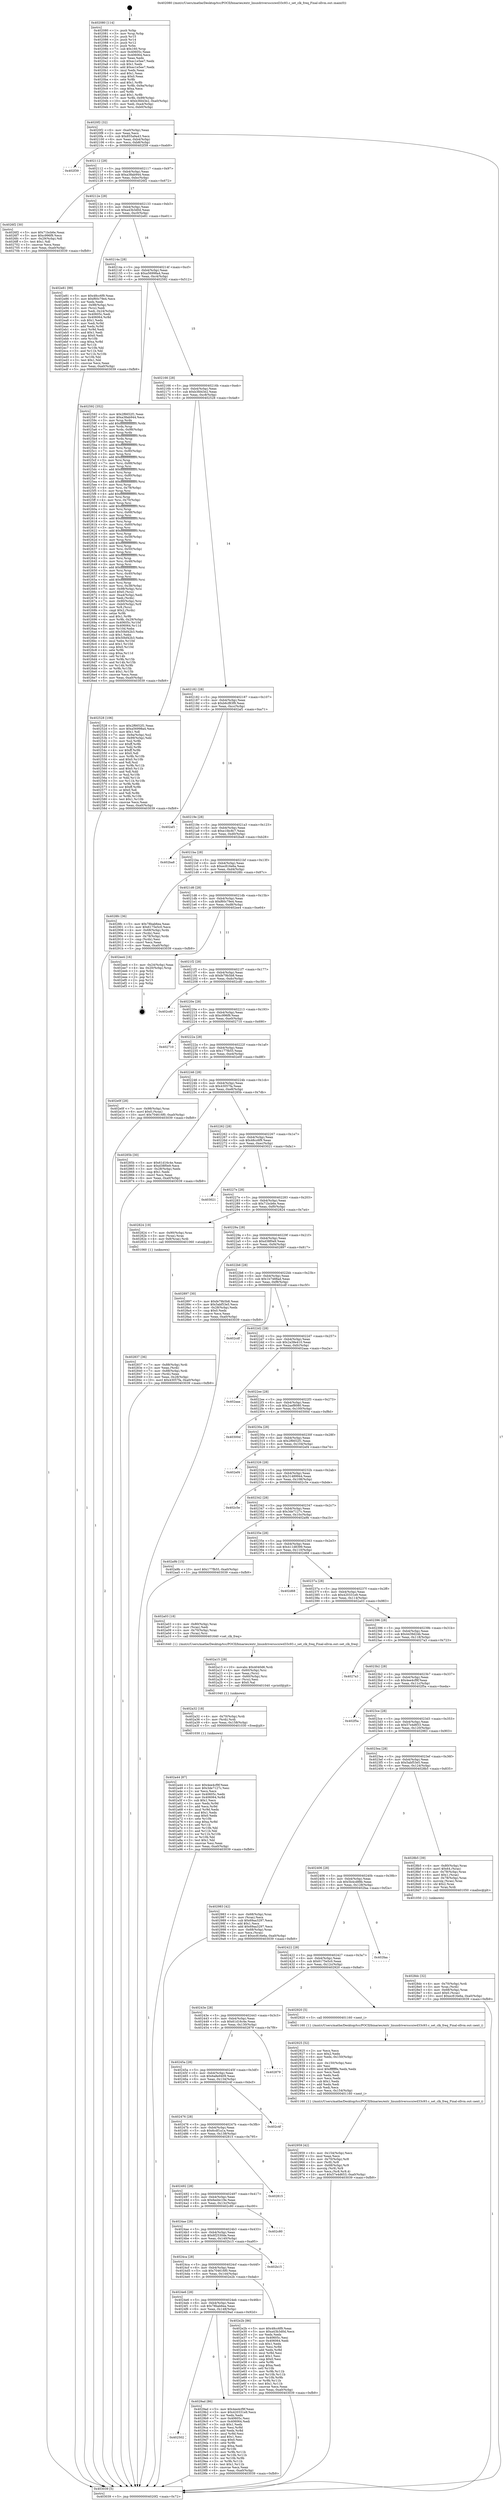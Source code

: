digraph "0x402080" {
  label = "0x402080 (/mnt/c/Users/mathe/Desktop/tcc/POCII/binaries/extr_linuxdriversscsiwd33c93.c_set_clk_freq_Final-ollvm.out::main(0))"
  labelloc = "t"
  node[shape=record]

  Entry [label="",width=0.3,height=0.3,shape=circle,fillcolor=black,style=filled]
  "0x4020f2" [label="{
     0x4020f2 [32]\l
     | [instrs]\l
     &nbsp;&nbsp;0x4020f2 \<+6\>: mov -0xa0(%rbp),%eax\l
     &nbsp;&nbsp;0x4020f8 \<+2\>: mov %eax,%ecx\l
     &nbsp;&nbsp;0x4020fa \<+6\>: sub $0x855a9a43,%ecx\l
     &nbsp;&nbsp;0x402100 \<+6\>: mov %eax,-0xb4(%rbp)\l
     &nbsp;&nbsp;0x402106 \<+6\>: mov %ecx,-0xb8(%rbp)\l
     &nbsp;&nbsp;0x40210c \<+6\>: je 0000000000402f39 \<main+0xeb9\>\l
  }"]
  "0x402f39" [label="{
     0x402f39\l
  }", style=dashed]
  "0x402112" [label="{
     0x402112 [28]\l
     | [instrs]\l
     &nbsp;&nbsp;0x402112 \<+5\>: jmp 0000000000402117 \<main+0x97\>\l
     &nbsp;&nbsp;0x402117 \<+6\>: mov -0xb4(%rbp),%eax\l
     &nbsp;&nbsp;0x40211d \<+5\>: sub $0xa38ab944,%eax\l
     &nbsp;&nbsp;0x402122 \<+6\>: mov %eax,-0xbc(%rbp)\l
     &nbsp;&nbsp;0x402128 \<+6\>: je 00000000004026f2 \<main+0x672\>\l
  }"]
  Exit [label="",width=0.3,height=0.3,shape=circle,fillcolor=black,style=filled,peripheries=2]
  "0x4026f2" [label="{
     0x4026f2 [30]\l
     | [instrs]\l
     &nbsp;&nbsp;0x4026f2 \<+5\>: mov $0x71bcb6e,%eax\l
     &nbsp;&nbsp;0x4026f7 \<+5\>: mov $0xc996f9,%ecx\l
     &nbsp;&nbsp;0x4026fc \<+3\>: mov -0x29(%rbp),%dl\l
     &nbsp;&nbsp;0x4026ff \<+3\>: test $0x1,%dl\l
     &nbsp;&nbsp;0x402702 \<+3\>: cmovne %ecx,%eax\l
     &nbsp;&nbsp;0x402705 \<+6\>: mov %eax,-0xa0(%rbp)\l
     &nbsp;&nbsp;0x40270b \<+5\>: jmp 0000000000403039 \<main+0xfb9\>\l
  }"]
  "0x40212e" [label="{
     0x40212e [28]\l
     | [instrs]\l
     &nbsp;&nbsp;0x40212e \<+5\>: jmp 0000000000402133 \<main+0xb3\>\l
     &nbsp;&nbsp;0x402133 \<+6\>: mov -0xb4(%rbp),%eax\l
     &nbsp;&nbsp;0x402139 \<+5\>: sub $0xa43b3d0d,%eax\l
     &nbsp;&nbsp;0x40213e \<+6\>: mov %eax,-0xc0(%rbp)\l
     &nbsp;&nbsp;0x402144 \<+6\>: je 0000000000402e81 \<main+0xe01\>\l
  }"]
  "0x402a44" [label="{
     0x402a44 [87]\l
     | [instrs]\l
     &nbsp;&nbsp;0x402a44 \<+5\>: mov $0x4ee4cf9f,%eax\l
     &nbsp;&nbsp;0x402a49 \<+5\>: mov $0x3de7127c,%esi\l
     &nbsp;&nbsp;0x402a4e \<+2\>: xor %ecx,%ecx\l
     &nbsp;&nbsp;0x402a50 \<+7\>: mov 0x40605c,%edx\l
     &nbsp;&nbsp;0x402a57 \<+8\>: mov 0x406064,%r8d\l
     &nbsp;&nbsp;0x402a5f \<+3\>: sub $0x1,%ecx\l
     &nbsp;&nbsp;0x402a62 \<+3\>: mov %edx,%r9d\l
     &nbsp;&nbsp;0x402a65 \<+3\>: add %ecx,%r9d\l
     &nbsp;&nbsp;0x402a68 \<+4\>: imul %r9d,%edx\l
     &nbsp;&nbsp;0x402a6c \<+3\>: and $0x1,%edx\l
     &nbsp;&nbsp;0x402a6f \<+3\>: cmp $0x0,%edx\l
     &nbsp;&nbsp;0x402a72 \<+4\>: sete %r10b\l
     &nbsp;&nbsp;0x402a76 \<+4\>: cmp $0xa,%r8d\l
     &nbsp;&nbsp;0x402a7a \<+4\>: setl %r11b\l
     &nbsp;&nbsp;0x402a7e \<+3\>: mov %r10b,%bl\l
     &nbsp;&nbsp;0x402a81 \<+3\>: and %r11b,%bl\l
     &nbsp;&nbsp;0x402a84 \<+3\>: xor %r11b,%r10b\l
     &nbsp;&nbsp;0x402a87 \<+3\>: or %r10b,%bl\l
     &nbsp;&nbsp;0x402a8a \<+3\>: test $0x1,%bl\l
     &nbsp;&nbsp;0x402a8d \<+3\>: cmovne %esi,%eax\l
     &nbsp;&nbsp;0x402a90 \<+6\>: mov %eax,-0xa0(%rbp)\l
     &nbsp;&nbsp;0x402a96 \<+5\>: jmp 0000000000403039 \<main+0xfb9\>\l
  }"]
  "0x402e81" [label="{
     0x402e81 [99]\l
     | [instrs]\l
     &nbsp;&nbsp;0x402e81 \<+5\>: mov $0x48cc6f9,%eax\l
     &nbsp;&nbsp;0x402e86 \<+5\>: mov $0xf60c79e4,%ecx\l
     &nbsp;&nbsp;0x402e8b \<+2\>: xor %edx,%edx\l
     &nbsp;&nbsp;0x402e8d \<+7\>: mov -0x98(%rbp),%rsi\l
     &nbsp;&nbsp;0x402e94 \<+2\>: mov (%rsi),%edi\l
     &nbsp;&nbsp;0x402e96 \<+3\>: mov %edi,-0x24(%rbp)\l
     &nbsp;&nbsp;0x402e99 \<+7\>: mov 0x40605c,%edi\l
     &nbsp;&nbsp;0x402ea0 \<+8\>: mov 0x406064,%r8d\l
     &nbsp;&nbsp;0x402ea8 \<+3\>: sub $0x1,%edx\l
     &nbsp;&nbsp;0x402eab \<+3\>: mov %edi,%r9d\l
     &nbsp;&nbsp;0x402eae \<+3\>: add %edx,%r9d\l
     &nbsp;&nbsp;0x402eb1 \<+4\>: imul %r9d,%edi\l
     &nbsp;&nbsp;0x402eb5 \<+3\>: and $0x1,%edi\l
     &nbsp;&nbsp;0x402eb8 \<+3\>: cmp $0x0,%edi\l
     &nbsp;&nbsp;0x402ebb \<+4\>: sete %r10b\l
     &nbsp;&nbsp;0x402ebf \<+4\>: cmp $0xa,%r8d\l
     &nbsp;&nbsp;0x402ec3 \<+4\>: setl %r11b\l
     &nbsp;&nbsp;0x402ec7 \<+3\>: mov %r10b,%bl\l
     &nbsp;&nbsp;0x402eca \<+3\>: and %r11b,%bl\l
     &nbsp;&nbsp;0x402ecd \<+3\>: xor %r11b,%r10b\l
     &nbsp;&nbsp;0x402ed0 \<+3\>: or %r10b,%bl\l
     &nbsp;&nbsp;0x402ed3 \<+3\>: test $0x1,%bl\l
     &nbsp;&nbsp;0x402ed6 \<+3\>: cmovne %ecx,%eax\l
     &nbsp;&nbsp;0x402ed9 \<+6\>: mov %eax,-0xa0(%rbp)\l
     &nbsp;&nbsp;0x402edf \<+5\>: jmp 0000000000403039 \<main+0xfb9\>\l
  }"]
  "0x40214a" [label="{
     0x40214a [28]\l
     | [instrs]\l
     &nbsp;&nbsp;0x40214a \<+5\>: jmp 000000000040214f \<main+0xcf\>\l
     &nbsp;&nbsp;0x40214f \<+6\>: mov -0xb4(%rbp),%eax\l
     &nbsp;&nbsp;0x402155 \<+5\>: sub $0xa56998a4,%eax\l
     &nbsp;&nbsp;0x40215a \<+6\>: mov %eax,-0xc4(%rbp)\l
     &nbsp;&nbsp;0x402160 \<+6\>: je 0000000000402592 \<main+0x512\>\l
  }"]
  "0x402a32" [label="{
     0x402a32 [18]\l
     | [instrs]\l
     &nbsp;&nbsp;0x402a32 \<+4\>: mov -0x70(%rbp),%rdi\l
     &nbsp;&nbsp;0x402a36 \<+3\>: mov (%rdi),%rdi\l
     &nbsp;&nbsp;0x402a39 \<+6\>: mov %eax,-0x158(%rbp)\l
     &nbsp;&nbsp;0x402a3f \<+5\>: call 0000000000401030 \<free@plt\>\l
     | [calls]\l
     &nbsp;&nbsp;0x401030 \{1\} (unknown)\l
  }"]
  "0x402592" [label="{
     0x402592 [352]\l
     | [instrs]\l
     &nbsp;&nbsp;0x402592 \<+5\>: mov $0x2f6652f1,%eax\l
     &nbsp;&nbsp;0x402597 \<+5\>: mov $0xa38ab944,%ecx\l
     &nbsp;&nbsp;0x40259c \<+3\>: mov %rsp,%rdx\l
     &nbsp;&nbsp;0x40259f \<+4\>: add $0xfffffffffffffff0,%rdx\l
     &nbsp;&nbsp;0x4025a3 \<+3\>: mov %rdx,%rsp\l
     &nbsp;&nbsp;0x4025a6 \<+7\>: mov %rdx,-0x98(%rbp)\l
     &nbsp;&nbsp;0x4025ad \<+3\>: mov %rsp,%rdx\l
     &nbsp;&nbsp;0x4025b0 \<+4\>: add $0xfffffffffffffff0,%rdx\l
     &nbsp;&nbsp;0x4025b4 \<+3\>: mov %rdx,%rsp\l
     &nbsp;&nbsp;0x4025b7 \<+3\>: mov %rsp,%rsi\l
     &nbsp;&nbsp;0x4025ba \<+4\>: add $0xfffffffffffffff0,%rsi\l
     &nbsp;&nbsp;0x4025be \<+3\>: mov %rsi,%rsp\l
     &nbsp;&nbsp;0x4025c1 \<+7\>: mov %rsi,-0x90(%rbp)\l
     &nbsp;&nbsp;0x4025c8 \<+3\>: mov %rsp,%rsi\l
     &nbsp;&nbsp;0x4025cb \<+4\>: add $0xfffffffffffffff0,%rsi\l
     &nbsp;&nbsp;0x4025cf \<+3\>: mov %rsi,%rsp\l
     &nbsp;&nbsp;0x4025d2 \<+7\>: mov %rsi,-0x88(%rbp)\l
     &nbsp;&nbsp;0x4025d9 \<+3\>: mov %rsp,%rsi\l
     &nbsp;&nbsp;0x4025dc \<+4\>: add $0xfffffffffffffff0,%rsi\l
     &nbsp;&nbsp;0x4025e0 \<+3\>: mov %rsi,%rsp\l
     &nbsp;&nbsp;0x4025e3 \<+4\>: mov %rsi,-0x80(%rbp)\l
     &nbsp;&nbsp;0x4025e7 \<+3\>: mov %rsp,%rsi\l
     &nbsp;&nbsp;0x4025ea \<+4\>: add $0xfffffffffffffff0,%rsi\l
     &nbsp;&nbsp;0x4025ee \<+3\>: mov %rsi,%rsp\l
     &nbsp;&nbsp;0x4025f1 \<+4\>: mov %rsi,-0x78(%rbp)\l
     &nbsp;&nbsp;0x4025f5 \<+3\>: mov %rsp,%rsi\l
     &nbsp;&nbsp;0x4025f8 \<+4\>: add $0xfffffffffffffff0,%rsi\l
     &nbsp;&nbsp;0x4025fc \<+3\>: mov %rsi,%rsp\l
     &nbsp;&nbsp;0x4025ff \<+4\>: mov %rsi,-0x70(%rbp)\l
     &nbsp;&nbsp;0x402603 \<+3\>: mov %rsp,%rsi\l
     &nbsp;&nbsp;0x402606 \<+4\>: add $0xfffffffffffffff0,%rsi\l
     &nbsp;&nbsp;0x40260a \<+3\>: mov %rsi,%rsp\l
     &nbsp;&nbsp;0x40260d \<+4\>: mov %rsi,-0x68(%rbp)\l
     &nbsp;&nbsp;0x402611 \<+3\>: mov %rsp,%rsi\l
     &nbsp;&nbsp;0x402614 \<+4\>: add $0xfffffffffffffff0,%rsi\l
     &nbsp;&nbsp;0x402618 \<+3\>: mov %rsi,%rsp\l
     &nbsp;&nbsp;0x40261b \<+4\>: mov %rsi,-0x60(%rbp)\l
     &nbsp;&nbsp;0x40261f \<+3\>: mov %rsp,%rsi\l
     &nbsp;&nbsp;0x402622 \<+4\>: add $0xfffffffffffffff0,%rsi\l
     &nbsp;&nbsp;0x402626 \<+3\>: mov %rsi,%rsp\l
     &nbsp;&nbsp;0x402629 \<+4\>: mov %rsi,-0x58(%rbp)\l
     &nbsp;&nbsp;0x40262d \<+3\>: mov %rsp,%rsi\l
     &nbsp;&nbsp;0x402630 \<+4\>: add $0xfffffffffffffff0,%rsi\l
     &nbsp;&nbsp;0x402634 \<+3\>: mov %rsi,%rsp\l
     &nbsp;&nbsp;0x402637 \<+4\>: mov %rsi,-0x50(%rbp)\l
     &nbsp;&nbsp;0x40263b \<+3\>: mov %rsp,%rsi\l
     &nbsp;&nbsp;0x40263e \<+4\>: add $0xfffffffffffffff0,%rsi\l
     &nbsp;&nbsp;0x402642 \<+3\>: mov %rsi,%rsp\l
     &nbsp;&nbsp;0x402645 \<+4\>: mov %rsi,-0x48(%rbp)\l
     &nbsp;&nbsp;0x402649 \<+3\>: mov %rsp,%rsi\l
     &nbsp;&nbsp;0x40264c \<+4\>: add $0xfffffffffffffff0,%rsi\l
     &nbsp;&nbsp;0x402650 \<+3\>: mov %rsi,%rsp\l
     &nbsp;&nbsp;0x402653 \<+4\>: mov %rsi,-0x40(%rbp)\l
     &nbsp;&nbsp;0x402657 \<+3\>: mov %rsp,%rsi\l
     &nbsp;&nbsp;0x40265a \<+4\>: add $0xfffffffffffffff0,%rsi\l
     &nbsp;&nbsp;0x40265e \<+3\>: mov %rsi,%rsp\l
     &nbsp;&nbsp;0x402661 \<+4\>: mov %rsi,-0x38(%rbp)\l
     &nbsp;&nbsp;0x402665 \<+7\>: mov -0x98(%rbp),%rsi\l
     &nbsp;&nbsp;0x40266c \<+6\>: movl $0x0,(%rsi)\l
     &nbsp;&nbsp;0x402672 \<+6\>: mov -0xa4(%rbp),%edi\l
     &nbsp;&nbsp;0x402678 \<+2\>: mov %edi,(%rdx)\l
     &nbsp;&nbsp;0x40267a \<+7\>: mov -0x90(%rbp),%rsi\l
     &nbsp;&nbsp;0x402681 \<+7\>: mov -0xb0(%rbp),%r8\l
     &nbsp;&nbsp;0x402688 \<+3\>: mov %r8,(%rsi)\l
     &nbsp;&nbsp;0x40268b \<+3\>: cmpl $0x2,(%rdx)\l
     &nbsp;&nbsp;0x40268e \<+4\>: setne %r9b\l
     &nbsp;&nbsp;0x402692 \<+4\>: and $0x1,%r9b\l
     &nbsp;&nbsp;0x402696 \<+4\>: mov %r9b,-0x29(%rbp)\l
     &nbsp;&nbsp;0x40269a \<+8\>: mov 0x40605c,%r10d\l
     &nbsp;&nbsp;0x4026a2 \<+8\>: mov 0x406064,%r11d\l
     &nbsp;&nbsp;0x4026aa \<+3\>: mov %r10d,%ebx\l
     &nbsp;&nbsp;0x4026ad \<+6\>: add $0x50bf42b3,%ebx\l
     &nbsp;&nbsp;0x4026b3 \<+3\>: sub $0x1,%ebx\l
     &nbsp;&nbsp;0x4026b6 \<+6\>: sub $0x50bf42b3,%ebx\l
     &nbsp;&nbsp;0x4026bc \<+4\>: imul %ebx,%r10d\l
     &nbsp;&nbsp;0x4026c0 \<+4\>: and $0x1,%r10d\l
     &nbsp;&nbsp;0x4026c4 \<+4\>: cmp $0x0,%r10d\l
     &nbsp;&nbsp;0x4026c8 \<+4\>: sete %r9b\l
     &nbsp;&nbsp;0x4026cc \<+4\>: cmp $0xa,%r11d\l
     &nbsp;&nbsp;0x4026d0 \<+4\>: setl %r14b\l
     &nbsp;&nbsp;0x4026d4 \<+3\>: mov %r9b,%r15b\l
     &nbsp;&nbsp;0x4026d7 \<+3\>: and %r14b,%r15b\l
     &nbsp;&nbsp;0x4026da \<+3\>: xor %r14b,%r9b\l
     &nbsp;&nbsp;0x4026dd \<+3\>: or %r9b,%r15b\l
     &nbsp;&nbsp;0x4026e0 \<+4\>: test $0x1,%r15b\l
     &nbsp;&nbsp;0x4026e4 \<+3\>: cmovne %ecx,%eax\l
     &nbsp;&nbsp;0x4026e7 \<+6\>: mov %eax,-0xa0(%rbp)\l
     &nbsp;&nbsp;0x4026ed \<+5\>: jmp 0000000000403039 \<main+0xfb9\>\l
  }"]
  "0x402166" [label="{
     0x402166 [28]\l
     | [instrs]\l
     &nbsp;&nbsp;0x402166 \<+5\>: jmp 000000000040216b \<main+0xeb\>\l
     &nbsp;&nbsp;0x40216b \<+6\>: mov -0xb4(%rbp),%eax\l
     &nbsp;&nbsp;0x402171 \<+5\>: sub $0xb3fd43e2,%eax\l
     &nbsp;&nbsp;0x402176 \<+6\>: mov %eax,-0xc8(%rbp)\l
     &nbsp;&nbsp;0x40217c \<+6\>: je 0000000000402528 \<main+0x4a8\>\l
  }"]
  "0x402a15" [label="{
     0x402a15 [29]\l
     | [instrs]\l
     &nbsp;&nbsp;0x402a15 \<+10\>: movabs $0x4040d6,%rdi\l
     &nbsp;&nbsp;0x402a1f \<+4\>: mov -0x60(%rbp),%rsi\l
     &nbsp;&nbsp;0x402a23 \<+2\>: mov %eax,(%rsi)\l
     &nbsp;&nbsp;0x402a25 \<+4\>: mov -0x60(%rbp),%rsi\l
     &nbsp;&nbsp;0x402a29 \<+2\>: mov (%rsi),%esi\l
     &nbsp;&nbsp;0x402a2b \<+2\>: mov $0x0,%al\l
     &nbsp;&nbsp;0x402a2d \<+5\>: call 0000000000401040 \<printf@plt\>\l
     | [calls]\l
     &nbsp;&nbsp;0x401040 \{1\} (unknown)\l
  }"]
  "0x402528" [label="{
     0x402528 [106]\l
     | [instrs]\l
     &nbsp;&nbsp;0x402528 \<+5\>: mov $0x2f6652f1,%eax\l
     &nbsp;&nbsp;0x40252d \<+5\>: mov $0xa56998a4,%ecx\l
     &nbsp;&nbsp;0x402532 \<+2\>: mov $0x1,%dl\l
     &nbsp;&nbsp;0x402534 \<+7\>: mov -0x9a(%rbp),%sil\l
     &nbsp;&nbsp;0x40253b \<+7\>: mov -0x99(%rbp),%dil\l
     &nbsp;&nbsp;0x402542 \<+3\>: mov %sil,%r8b\l
     &nbsp;&nbsp;0x402545 \<+4\>: xor $0xff,%r8b\l
     &nbsp;&nbsp;0x402549 \<+3\>: mov %dil,%r9b\l
     &nbsp;&nbsp;0x40254c \<+4\>: xor $0xff,%r9b\l
     &nbsp;&nbsp;0x402550 \<+3\>: xor $0x0,%dl\l
     &nbsp;&nbsp;0x402553 \<+3\>: mov %r8b,%r10b\l
     &nbsp;&nbsp;0x402556 \<+4\>: and $0x0,%r10b\l
     &nbsp;&nbsp;0x40255a \<+3\>: and %dl,%sil\l
     &nbsp;&nbsp;0x40255d \<+3\>: mov %r9b,%r11b\l
     &nbsp;&nbsp;0x402560 \<+4\>: and $0x0,%r11b\l
     &nbsp;&nbsp;0x402564 \<+3\>: and %dl,%dil\l
     &nbsp;&nbsp;0x402567 \<+3\>: or %sil,%r10b\l
     &nbsp;&nbsp;0x40256a \<+3\>: or %dil,%r11b\l
     &nbsp;&nbsp;0x40256d \<+3\>: xor %r11b,%r10b\l
     &nbsp;&nbsp;0x402570 \<+3\>: or %r9b,%r8b\l
     &nbsp;&nbsp;0x402573 \<+4\>: xor $0xff,%r8b\l
     &nbsp;&nbsp;0x402577 \<+3\>: or $0x0,%dl\l
     &nbsp;&nbsp;0x40257a \<+3\>: and %dl,%r8b\l
     &nbsp;&nbsp;0x40257d \<+3\>: or %r8b,%r10b\l
     &nbsp;&nbsp;0x402580 \<+4\>: test $0x1,%r10b\l
     &nbsp;&nbsp;0x402584 \<+3\>: cmovne %ecx,%eax\l
     &nbsp;&nbsp;0x402587 \<+6\>: mov %eax,-0xa0(%rbp)\l
     &nbsp;&nbsp;0x40258d \<+5\>: jmp 0000000000403039 \<main+0xfb9\>\l
  }"]
  "0x402182" [label="{
     0x402182 [28]\l
     | [instrs]\l
     &nbsp;&nbsp;0x402182 \<+5\>: jmp 0000000000402187 \<main+0x107\>\l
     &nbsp;&nbsp;0x402187 \<+6\>: mov -0xb4(%rbp),%eax\l
     &nbsp;&nbsp;0x40218d \<+5\>: sub $0xb6cf83f9,%eax\l
     &nbsp;&nbsp;0x402192 \<+6\>: mov %eax,-0xcc(%rbp)\l
     &nbsp;&nbsp;0x402198 \<+6\>: je 0000000000402af1 \<main+0xa71\>\l
  }"]
  "0x403039" [label="{
     0x403039 [5]\l
     | [instrs]\l
     &nbsp;&nbsp;0x403039 \<+5\>: jmp 00000000004020f2 \<main+0x72\>\l
  }"]
  "0x402080" [label="{
     0x402080 [114]\l
     | [instrs]\l
     &nbsp;&nbsp;0x402080 \<+1\>: push %rbp\l
     &nbsp;&nbsp;0x402081 \<+3\>: mov %rsp,%rbp\l
     &nbsp;&nbsp;0x402084 \<+2\>: push %r15\l
     &nbsp;&nbsp;0x402086 \<+2\>: push %r14\l
     &nbsp;&nbsp;0x402088 \<+2\>: push %r12\l
     &nbsp;&nbsp;0x40208a \<+1\>: push %rbx\l
     &nbsp;&nbsp;0x40208b \<+7\>: sub $0x160,%rsp\l
     &nbsp;&nbsp;0x402092 \<+7\>: mov 0x40605c,%eax\l
     &nbsp;&nbsp;0x402099 \<+7\>: mov 0x406064,%ecx\l
     &nbsp;&nbsp;0x4020a0 \<+2\>: mov %eax,%edx\l
     &nbsp;&nbsp;0x4020a2 \<+6\>: sub $0xec1e5ee7,%edx\l
     &nbsp;&nbsp;0x4020a8 \<+3\>: sub $0x1,%edx\l
     &nbsp;&nbsp;0x4020ab \<+6\>: add $0xec1e5ee7,%edx\l
     &nbsp;&nbsp;0x4020b1 \<+3\>: imul %edx,%eax\l
     &nbsp;&nbsp;0x4020b4 \<+3\>: and $0x1,%eax\l
     &nbsp;&nbsp;0x4020b7 \<+3\>: cmp $0x0,%eax\l
     &nbsp;&nbsp;0x4020ba \<+4\>: sete %r8b\l
     &nbsp;&nbsp;0x4020be \<+4\>: and $0x1,%r8b\l
     &nbsp;&nbsp;0x4020c2 \<+7\>: mov %r8b,-0x9a(%rbp)\l
     &nbsp;&nbsp;0x4020c9 \<+3\>: cmp $0xa,%ecx\l
     &nbsp;&nbsp;0x4020cc \<+4\>: setl %r8b\l
     &nbsp;&nbsp;0x4020d0 \<+4\>: and $0x1,%r8b\l
     &nbsp;&nbsp;0x4020d4 \<+7\>: mov %r8b,-0x99(%rbp)\l
     &nbsp;&nbsp;0x4020db \<+10\>: movl $0xb3fd43e2,-0xa0(%rbp)\l
     &nbsp;&nbsp;0x4020e5 \<+6\>: mov %edi,-0xa4(%rbp)\l
     &nbsp;&nbsp;0x4020eb \<+7\>: mov %rsi,-0xb0(%rbp)\l
  }"]
  "0x402502" [label="{
     0x402502\l
  }", style=dashed]
  "0x4029ad" [label="{
     0x4029ad [86]\l
     | [instrs]\l
     &nbsp;&nbsp;0x4029ad \<+5\>: mov $0x4ee4cf9f,%eax\l
     &nbsp;&nbsp;0x4029b2 \<+5\>: mov $0x420331e9,%ecx\l
     &nbsp;&nbsp;0x4029b7 \<+2\>: xor %edx,%edx\l
     &nbsp;&nbsp;0x4029b9 \<+7\>: mov 0x40605c,%esi\l
     &nbsp;&nbsp;0x4029c0 \<+7\>: mov 0x406064,%edi\l
     &nbsp;&nbsp;0x4029c7 \<+3\>: sub $0x1,%edx\l
     &nbsp;&nbsp;0x4029ca \<+3\>: mov %esi,%r8d\l
     &nbsp;&nbsp;0x4029cd \<+3\>: add %edx,%r8d\l
     &nbsp;&nbsp;0x4029d0 \<+4\>: imul %r8d,%esi\l
     &nbsp;&nbsp;0x4029d4 \<+3\>: and $0x1,%esi\l
     &nbsp;&nbsp;0x4029d7 \<+3\>: cmp $0x0,%esi\l
     &nbsp;&nbsp;0x4029da \<+4\>: sete %r9b\l
     &nbsp;&nbsp;0x4029de \<+3\>: cmp $0xa,%edi\l
     &nbsp;&nbsp;0x4029e1 \<+4\>: setl %r10b\l
     &nbsp;&nbsp;0x4029e5 \<+3\>: mov %r9b,%r11b\l
     &nbsp;&nbsp;0x4029e8 \<+3\>: and %r10b,%r11b\l
     &nbsp;&nbsp;0x4029eb \<+3\>: xor %r10b,%r9b\l
     &nbsp;&nbsp;0x4029ee \<+3\>: or %r9b,%r11b\l
     &nbsp;&nbsp;0x4029f1 \<+4\>: test $0x1,%r11b\l
     &nbsp;&nbsp;0x4029f5 \<+3\>: cmovne %ecx,%eax\l
     &nbsp;&nbsp;0x4029f8 \<+6\>: mov %eax,-0xa0(%rbp)\l
     &nbsp;&nbsp;0x4029fe \<+5\>: jmp 0000000000403039 \<main+0xfb9\>\l
  }"]
  "0x402af1" [label="{
     0x402af1\l
  }", style=dashed]
  "0x40219e" [label="{
     0x40219e [28]\l
     | [instrs]\l
     &nbsp;&nbsp;0x40219e \<+5\>: jmp 00000000004021a3 \<main+0x123\>\l
     &nbsp;&nbsp;0x4021a3 \<+6\>: mov -0xb4(%rbp),%eax\l
     &nbsp;&nbsp;0x4021a9 \<+5\>: sub $0xe1fdc8c7,%eax\l
     &nbsp;&nbsp;0x4021ae \<+6\>: mov %eax,-0xd0(%rbp)\l
     &nbsp;&nbsp;0x4021b4 \<+6\>: je 0000000000402ba8 \<main+0xb28\>\l
  }"]
  "0x4024e6" [label="{
     0x4024e6 [28]\l
     | [instrs]\l
     &nbsp;&nbsp;0x4024e6 \<+5\>: jmp 00000000004024eb \<main+0x46b\>\l
     &nbsp;&nbsp;0x4024eb \<+6\>: mov -0xb4(%rbp),%eax\l
     &nbsp;&nbsp;0x4024f1 \<+5\>: sub $0x78bab6ea,%eax\l
     &nbsp;&nbsp;0x4024f6 \<+6\>: mov %eax,-0x148(%rbp)\l
     &nbsp;&nbsp;0x4024fc \<+6\>: je 00000000004029ad \<main+0x92d\>\l
  }"]
  "0x402ba8" [label="{
     0x402ba8\l
  }", style=dashed]
  "0x4021ba" [label="{
     0x4021ba [28]\l
     | [instrs]\l
     &nbsp;&nbsp;0x4021ba \<+5\>: jmp 00000000004021bf \<main+0x13f\>\l
     &nbsp;&nbsp;0x4021bf \<+6\>: mov -0xb4(%rbp),%eax\l
     &nbsp;&nbsp;0x4021c5 \<+5\>: sub $0xec816e6a,%eax\l
     &nbsp;&nbsp;0x4021ca \<+6\>: mov %eax,-0xd4(%rbp)\l
     &nbsp;&nbsp;0x4021d0 \<+6\>: je 00000000004028fc \<main+0x87c\>\l
  }"]
  "0x402e2b" [label="{
     0x402e2b [86]\l
     | [instrs]\l
     &nbsp;&nbsp;0x402e2b \<+5\>: mov $0x48cc6f9,%eax\l
     &nbsp;&nbsp;0x402e30 \<+5\>: mov $0xa43b3d0d,%ecx\l
     &nbsp;&nbsp;0x402e35 \<+2\>: xor %edx,%edx\l
     &nbsp;&nbsp;0x402e37 \<+7\>: mov 0x40605c,%esi\l
     &nbsp;&nbsp;0x402e3e \<+7\>: mov 0x406064,%edi\l
     &nbsp;&nbsp;0x402e45 \<+3\>: sub $0x1,%edx\l
     &nbsp;&nbsp;0x402e48 \<+3\>: mov %esi,%r8d\l
     &nbsp;&nbsp;0x402e4b \<+3\>: add %edx,%r8d\l
     &nbsp;&nbsp;0x402e4e \<+4\>: imul %r8d,%esi\l
     &nbsp;&nbsp;0x402e52 \<+3\>: and $0x1,%esi\l
     &nbsp;&nbsp;0x402e55 \<+3\>: cmp $0x0,%esi\l
     &nbsp;&nbsp;0x402e58 \<+4\>: sete %r9b\l
     &nbsp;&nbsp;0x402e5c \<+3\>: cmp $0xa,%edi\l
     &nbsp;&nbsp;0x402e5f \<+4\>: setl %r10b\l
     &nbsp;&nbsp;0x402e63 \<+3\>: mov %r9b,%r11b\l
     &nbsp;&nbsp;0x402e66 \<+3\>: and %r10b,%r11b\l
     &nbsp;&nbsp;0x402e69 \<+3\>: xor %r10b,%r9b\l
     &nbsp;&nbsp;0x402e6c \<+3\>: or %r9b,%r11b\l
     &nbsp;&nbsp;0x402e6f \<+4\>: test $0x1,%r11b\l
     &nbsp;&nbsp;0x402e73 \<+3\>: cmovne %ecx,%eax\l
     &nbsp;&nbsp;0x402e76 \<+6\>: mov %eax,-0xa0(%rbp)\l
     &nbsp;&nbsp;0x402e7c \<+5\>: jmp 0000000000403039 \<main+0xfb9\>\l
  }"]
  "0x4028fc" [label="{
     0x4028fc [36]\l
     | [instrs]\l
     &nbsp;&nbsp;0x4028fc \<+5\>: mov $0x78bab6ea,%eax\l
     &nbsp;&nbsp;0x402901 \<+5\>: mov $0x6175e5c0,%ecx\l
     &nbsp;&nbsp;0x402906 \<+4\>: mov -0x68(%rbp),%rdx\l
     &nbsp;&nbsp;0x40290a \<+2\>: mov (%rdx),%esi\l
     &nbsp;&nbsp;0x40290c \<+4\>: mov -0x78(%rbp),%rdx\l
     &nbsp;&nbsp;0x402910 \<+2\>: cmp (%rdx),%esi\l
     &nbsp;&nbsp;0x402912 \<+3\>: cmovl %ecx,%eax\l
     &nbsp;&nbsp;0x402915 \<+6\>: mov %eax,-0xa0(%rbp)\l
     &nbsp;&nbsp;0x40291b \<+5\>: jmp 0000000000403039 \<main+0xfb9\>\l
  }"]
  "0x4021d6" [label="{
     0x4021d6 [28]\l
     | [instrs]\l
     &nbsp;&nbsp;0x4021d6 \<+5\>: jmp 00000000004021db \<main+0x15b\>\l
     &nbsp;&nbsp;0x4021db \<+6\>: mov -0xb4(%rbp),%eax\l
     &nbsp;&nbsp;0x4021e1 \<+5\>: sub $0xf60c79e4,%eax\l
     &nbsp;&nbsp;0x4021e6 \<+6\>: mov %eax,-0xd8(%rbp)\l
     &nbsp;&nbsp;0x4021ec \<+6\>: je 0000000000402ee4 \<main+0xe64\>\l
  }"]
  "0x4024ca" [label="{
     0x4024ca [28]\l
     | [instrs]\l
     &nbsp;&nbsp;0x4024ca \<+5\>: jmp 00000000004024cf \<main+0x44f\>\l
     &nbsp;&nbsp;0x4024cf \<+6\>: mov -0xb4(%rbp),%eax\l
     &nbsp;&nbsp;0x4024d5 \<+5\>: sub $0x704616f0,%eax\l
     &nbsp;&nbsp;0x4024da \<+6\>: mov %eax,-0x144(%rbp)\l
     &nbsp;&nbsp;0x4024e0 \<+6\>: je 0000000000402e2b \<main+0xdab\>\l
  }"]
  "0x402ee4" [label="{
     0x402ee4 [16]\l
     | [instrs]\l
     &nbsp;&nbsp;0x402ee4 \<+3\>: mov -0x24(%rbp),%eax\l
     &nbsp;&nbsp;0x402ee7 \<+4\>: lea -0x20(%rbp),%rsp\l
     &nbsp;&nbsp;0x402eeb \<+1\>: pop %rbx\l
     &nbsp;&nbsp;0x402eec \<+2\>: pop %r12\l
     &nbsp;&nbsp;0x402eee \<+2\>: pop %r14\l
     &nbsp;&nbsp;0x402ef0 \<+2\>: pop %r15\l
     &nbsp;&nbsp;0x402ef2 \<+1\>: pop %rbp\l
     &nbsp;&nbsp;0x402ef3 \<+1\>: ret\l
  }"]
  "0x4021f2" [label="{
     0x4021f2 [28]\l
     | [instrs]\l
     &nbsp;&nbsp;0x4021f2 \<+5\>: jmp 00000000004021f7 \<main+0x177\>\l
     &nbsp;&nbsp;0x4021f7 \<+6\>: mov -0xb4(%rbp),%eax\l
     &nbsp;&nbsp;0x4021fd \<+5\>: sub $0xfe79b5b8,%eax\l
     &nbsp;&nbsp;0x402202 \<+6\>: mov %eax,-0xdc(%rbp)\l
     &nbsp;&nbsp;0x402208 \<+6\>: je 0000000000402cd0 \<main+0xc50\>\l
  }"]
  "0x402b15" [label="{
     0x402b15\l
  }", style=dashed]
  "0x402cd0" [label="{
     0x402cd0\l
  }", style=dashed]
  "0x40220e" [label="{
     0x40220e [28]\l
     | [instrs]\l
     &nbsp;&nbsp;0x40220e \<+5\>: jmp 0000000000402213 \<main+0x193\>\l
     &nbsp;&nbsp;0x402213 \<+6\>: mov -0xb4(%rbp),%eax\l
     &nbsp;&nbsp;0x402219 \<+5\>: sub $0xc996f9,%eax\l
     &nbsp;&nbsp;0x40221e \<+6\>: mov %eax,-0xe0(%rbp)\l
     &nbsp;&nbsp;0x402224 \<+6\>: je 0000000000402710 \<main+0x690\>\l
  }"]
  "0x4024ae" [label="{
     0x4024ae [28]\l
     | [instrs]\l
     &nbsp;&nbsp;0x4024ae \<+5\>: jmp 00000000004024b3 \<main+0x433\>\l
     &nbsp;&nbsp;0x4024b3 \<+6\>: mov -0xb4(%rbp),%eax\l
     &nbsp;&nbsp;0x4024b9 \<+5\>: sub $0x6f2530de,%eax\l
     &nbsp;&nbsp;0x4024be \<+6\>: mov %eax,-0x140(%rbp)\l
     &nbsp;&nbsp;0x4024c4 \<+6\>: je 0000000000402b15 \<main+0xa95\>\l
  }"]
  "0x402710" [label="{
     0x402710\l
  }", style=dashed]
  "0x40222a" [label="{
     0x40222a [28]\l
     | [instrs]\l
     &nbsp;&nbsp;0x40222a \<+5\>: jmp 000000000040222f \<main+0x1af\>\l
     &nbsp;&nbsp;0x40222f \<+6\>: mov -0xb4(%rbp),%eax\l
     &nbsp;&nbsp;0x402235 \<+5\>: sub $0x177fb55,%eax\l
     &nbsp;&nbsp;0x40223a \<+6\>: mov %eax,-0xe4(%rbp)\l
     &nbsp;&nbsp;0x402240 \<+6\>: je 0000000000402e0f \<main+0xd8f\>\l
  }"]
  "0x402c80" [label="{
     0x402c80\l
  }", style=dashed]
  "0x402e0f" [label="{
     0x402e0f [28]\l
     | [instrs]\l
     &nbsp;&nbsp;0x402e0f \<+7\>: mov -0x98(%rbp),%rax\l
     &nbsp;&nbsp;0x402e16 \<+6\>: movl $0x0,(%rax)\l
     &nbsp;&nbsp;0x402e1c \<+10\>: movl $0x704616f0,-0xa0(%rbp)\l
     &nbsp;&nbsp;0x402e26 \<+5\>: jmp 0000000000403039 \<main+0xfb9\>\l
  }"]
  "0x402246" [label="{
     0x402246 [28]\l
     | [instrs]\l
     &nbsp;&nbsp;0x402246 \<+5\>: jmp 000000000040224b \<main+0x1cb\>\l
     &nbsp;&nbsp;0x40224b \<+6\>: mov -0xb4(%rbp),%eax\l
     &nbsp;&nbsp;0x402251 \<+5\>: sub $0x43057fa,%eax\l
     &nbsp;&nbsp;0x402256 \<+6\>: mov %eax,-0xe8(%rbp)\l
     &nbsp;&nbsp;0x40225c \<+6\>: je 000000000040285b \<main+0x7db\>\l
  }"]
  "0x402492" [label="{
     0x402492 [28]\l
     | [instrs]\l
     &nbsp;&nbsp;0x402492 \<+5\>: jmp 0000000000402497 \<main+0x417\>\l
     &nbsp;&nbsp;0x402497 \<+6\>: mov -0xb4(%rbp),%eax\l
     &nbsp;&nbsp;0x40249d \<+5\>: sub $0x6ed4c19e,%eax\l
     &nbsp;&nbsp;0x4024a2 \<+6\>: mov %eax,-0x13c(%rbp)\l
     &nbsp;&nbsp;0x4024a8 \<+6\>: je 0000000000402c80 \<main+0xc00\>\l
  }"]
  "0x40285b" [label="{
     0x40285b [30]\l
     | [instrs]\l
     &nbsp;&nbsp;0x40285b \<+5\>: mov $0x61d16c4e,%eax\l
     &nbsp;&nbsp;0x402860 \<+5\>: mov $0xd38f0e9,%ecx\l
     &nbsp;&nbsp;0x402865 \<+3\>: mov -0x28(%rbp),%edx\l
     &nbsp;&nbsp;0x402868 \<+3\>: cmp $0x1,%edx\l
     &nbsp;&nbsp;0x40286b \<+3\>: cmovl %ecx,%eax\l
     &nbsp;&nbsp;0x40286e \<+6\>: mov %eax,-0xa0(%rbp)\l
     &nbsp;&nbsp;0x402874 \<+5\>: jmp 0000000000403039 \<main+0xfb9\>\l
  }"]
  "0x402262" [label="{
     0x402262 [28]\l
     | [instrs]\l
     &nbsp;&nbsp;0x402262 \<+5\>: jmp 0000000000402267 \<main+0x1e7\>\l
     &nbsp;&nbsp;0x402267 \<+6\>: mov -0xb4(%rbp),%eax\l
     &nbsp;&nbsp;0x40226d \<+5\>: sub $0x48cc6f9,%eax\l
     &nbsp;&nbsp;0x402272 \<+6\>: mov %eax,-0xec(%rbp)\l
     &nbsp;&nbsp;0x402278 \<+6\>: je 0000000000403021 \<main+0xfa1\>\l
  }"]
  "0x402815" [label="{
     0x402815\l
  }", style=dashed]
  "0x403021" [label="{
     0x403021\l
  }", style=dashed]
  "0x40227e" [label="{
     0x40227e [28]\l
     | [instrs]\l
     &nbsp;&nbsp;0x40227e \<+5\>: jmp 0000000000402283 \<main+0x203\>\l
     &nbsp;&nbsp;0x402283 \<+6\>: mov -0xb4(%rbp),%eax\l
     &nbsp;&nbsp;0x402289 \<+5\>: sub $0x71bcb6e,%eax\l
     &nbsp;&nbsp;0x40228e \<+6\>: mov %eax,-0xf0(%rbp)\l
     &nbsp;&nbsp;0x402294 \<+6\>: je 0000000000402824 \<main+0x7a4\>\l
  }"]
  "0x402476" [label="{
     0x402476 [28]\l
     | [instrs]\l
     &nbsp;&nbsp;0x402476 \<+5\>: jmp 000000000040247b \<main+0x3fb\>\l
     &nbsp;&nbsp;0x40247b \<+6\>: mov -0xb4(%rbp),%eax\l
     &nbsp;&nbsp;0x402481 \<+5\>: sub $0x6cdf1a1a,%eax\l
     &nbsp;&nbsp;0x402486 \<+6\>: mov %eax,-0x138(%rbp)\l
     &nbsp;&nbsp;0x40248c \<+6\>: je 0000000000402815 \<main+0x795\>\l
  }"]
  "0x402824" [label="{
     0x402824 [19]\l
     | [instrs]\l
     &nbsp;&nbsp;0x402824 \<+7\>: mov -0x90(%rbp),%rax\l
     &nbsp;&nbsp;0x40282b \<+3\>: mov (%rax),%rax\l
     &nbsp;&nbsp;0x40282e \<+4\>: mov 0x8(%rax),%rdi\l
     &nbsp;&nbsp;0x402832 \<+5\>: call 0000000000401060 \<atoi@plt\>\l
     | [calls]\l
     &nbsp;&nbsp;0x401060 \{1\} (unknown)\l
  }"]
  "0x40229a" [label="{
     0x40229a [28]\l
     | [instrs]\l
     &nbsp;&nbsp;0x40229a \<+5\>: jmp 000000000040229f \<main+0x21f\>\l
     &nbsp;&nbsp;0x40229f \<+6\>: mov -0xb4(%rbp),%eax\l
     &nbsp;&nbsp;0x4022a5 \<+5\>: sub $0xd38f0e9,%eax\l
     &nbsp;&nbsp;0x4022aa \<+6\>: mov %eax,-0xf4(%rbp)\l
     &nbsp;&nbsp;0x4022b0 \<+6\>: je 0000000000402897 \<main+0x817\>\l
  }"]
  "0x402837" [label="{
     0x402837 [36]\l
     | [instrs]\l
     &nbsp;&nbsp;0x402837 \<+7\>: mov -0x88(%rbp),%rdi\l
     &nbsp;&nbsp;0x40283e \<+2\>: mov %eax,(%rdi)\l
     &nbsp;&nbsp;0x402840 \<+7\>: mov -0x88(%rbp),%rdi\l
     &nbsp;&nbsp;0x402847 \<+2\>: mov (%rdi),%eax\l
     &nbsp;&nbsp;0x402849 \<+3\>: mov %eax,-0x28(%rbp)\l
     &nbsp;&nbsp;0x40284c \<+10\>: movl $0x43057fa,-0xa0(%rbp)\l
     &nbsp;&nbsp;0x402856 \<+5\>: jmp 0000000000403039 \<main+0xfb9\>\l
  }"]
  "0x402c4f" [label="{
     0x402c4f\l
  }", style=dashed]
  "0x402897" [label="{
     0x402897 [30]\l
     | [instrs]\l
     &nbsp;&nbsp;0x402897 \<+5\>: mov $0xfe79b5b8,%eax\l
     &nbsp;&nbsp;0x40289c \<+5\>: mov $0x5abf53e5,%ecx\l
     &nbsp;&nbsp;0x4028a1 \<+3\>: mov -0x28(%rbp),%edx\l
     &nbsp;&nbsp;0x4028a4 \<+3\>: cmp $0x0,%edx\l
     &nbsp;&nbsp;0x4028a7 \<+3\>: cmove %ecx,%eax\l
     &nbsp;&nbsp;0x4028aa \<+6\>: mov %eax,-0xa0(%rbp)\l
     &nbsp;&nbsp;0x4028b0 \<+5\>: jmp 0000000000403039 \<main+0xfb9\>\l
  }"]
  "0x4022b6" [label="{
     0x4022b6 [28]\l
     | [instrs]\l
     &nbsp;&nbsp;0x4022b6 \<+5\>: jmp 00000000004022bb \<main+0x23b\>\l
     &nbsp;&nbsp;0x4022bb \<+6\>: mov -0xb4(%rbp),%eax\l
     &nbsp;&nbsp;0x4022c1 \<+5\>: sub $0x1b7488ad,%eax\l
     &nbsp;&nbsp;0x4022c6 \<+6\>: mov %eax,-0xf8(%rbp)\l
     &nbsp;&nbsp;0x4022cc \<+6\>: je 0000000000402cdf \<main+0xc5f\>\l
  }"]
  "0x40245a" [label="{
     0x40245a [28]\l
     | [instrs]\l
     &nbsp;&nbsp;0x40245a \<+5\>: jmp 000000000040245f \<main+0x3df\>\l
     &nbsp;&nbsp;0x40245f \<+6\>: mov -0xb4(%rbp),%eax\l
     &nbsp;&nbsp;0x402465 \<+5\>: sub $0x6a8e9409,%eax\l
     &nbsp;&nbsp;0x40246a \<+6\>: mov %eax,-0x134(%rbp)\l
     &nbsp;&nbsp;0x402470 \<+6\>: je 0000000000402c4f \<main+0xbcf\>\l
  }"]
  "0x402cdf" [label="{
     0x402cdf\l
  }", style=dashed]
  "0x4022d2" [label="{
     0x4022d2 [28]\l
     | [instrs]\l
     &nbsp;&nbsp;0x4022d2 \<+5\>: jmp 00000000004022d7 \<main+0x257\>\l
     &nbsp;&nbsp;0x4022d7 \<+6\>: mov -0xb4(%rbp),%eax\l
     &nbsp;&nbsp;0x4022dd \<+5\>: sub $0x2a38e410,%eax\l
     &nbsp;&nbsp;0x4022e2 \<+6\>: mov %eax,-0xfc(%rbp)\l
     &nbsp;&nbsp;0x4022e8 \<+6\>: je 0000000000402aaa \<main+0xa2a\>\l
  }"]
  "0x402879" [label="{
     0x402879\l
  }", style=dashed]
  "0x402aaa" [label="{
     0x402aaa\l
  }", style=dashed]
  "0x4022ee" [label="{
     0x4022ee [28]\l
     | [instrs]\l
     &nbsp;&nbsp;0x4022ee \<+5\>: jmp 00000000004022f3 \<main+0x273\>\l
     &nbsp;&nbsp;0x4022f3 \<+6\>: mov -0xb4(%rbp),%eax\l
     &nbsp;&nbsp;0x4022f9 \<+5\>: sub $0x2aef8080,%eax\l
     &nbsp;&nbsp;0x4022fe \<+6\>: mov %eax,-0x100(%rbp)\l
     &nbsp;&nbsp;0x402304 \<+6\>: je 000000000040300d \<main+0xf8d\>\l
  }"]
  "0x402959" [label="{
     0x402959 [42]\l
     | [instrs]\l
     &nbsp;&nbsp;0x402959 \<+6\>: mov -0x154(%rbp),%ecx\l
     &nbsp;&nbsp;0x40295f \<+3\>: imul %eax,%ecx\l
     &nbsp;&nbsp;0x402962 \<+4\>: mov -0x70(%rbp),%r8\l
     &nbsp;&nbsp;0x402966 \<+3\>: mov (%r8),%r8\l
     &nbsp;&nbsp;0x402969 \<+4\>: mov -0x68(%rbp),%r9\l
     &nbsp;&nbsp;0x40296d \<+3\>: movslq (%r9),%r9\l
     &nbsp;&nbsp;0x402970 \<+4\>: mov %ecx,(%r8,%r9,4)\l
     &nbsp;&nbsp;0x402974 \<+10\>: movl $0x57e4d653,-0xa0(%rbp)\l
     &nbsp;&nbsp;0x40297e \<+5\>: jmp 0000000000403039 \<main+0xfb9\>\l
  }"]
  "0x40300d" [label="{
     0x40300d\l
  }", style=dashed]
  "0x40230a" [label="{
     0x40230a [28]\l
     | [instrs]\l
     &nbsp;&nbsp;0x40230a \<+5\>: jmp 000000000040230f \<main+0x28f\>\l
     &nbsp;&nbsp;0x40230f \<+6\>: mov -0xb4(%rbp),%eax\l
     &nbsp;&nbsp;0x402315 \<+5\>: sub $0x2f6652f1,%eax\l
     &nbsp;&nbsp;0x40231a \<+6\>: mov %eax,-0x104(%rbp)\l
     &nbsp;&nbsp;0x402320 \<+6\>: je 0000000000402ef4 \<main+0xe74\>\l
  }"]
  "0x402925" [label="{
     0x402925 [52]\l
     | [instrs]\l
     &nbsp;&nbsp;0x402925 \<+2\>: xor %ecx,%ecx\l
     &nbsp;&nbsp;0x402927 \<+5\>: mov $0x2,%edx\l
     &nbsp;&nbsp;0x40292c \<+6\>: mov %edx,-0x150(%rbp)\l
     &nbsp;&nbsp;0x402932 \<+1\>: cltd\l
     &nbsp;&nbsp;0x402933 \<+6\>: mov -0x150(%rbp),%esi\l
     &nbsp;&nbsp;0x402939 \<+2\>: idiv %esi\l
     &nbsp;&nbsp;0x40293b \<+6\>: imul $0xfffffffe,%edx,%edx\l
     &nbsp;&nbsp;0x402941 \<+2\>: mov %ecx,%edi\l
     &nbsp;&nbsp;0x402943 \<+2\>: sub %edx,%edi\l
     &nbsp;&nbsp;0x402945 \<+2\>: mov %ecx,%edx\l
     &nbsp;&nbsp;0x402947 \<+3\>: sub $0x1,%edx\l
     &nbsp;&nbsp;0x40294a \<+2\>: add %edx,%edi\l
     &nbsp;&nbsp;0x40294c \<+2\>: sub %edi,%ecx\l
     &nbsp;&nbsp;0x40294e \<+6\>: mov %ecx,-0x154(%rbp)\l
     &nbsp;&nbsp;0x402954 \<+5\>: call 0000000000401160 \<next_i\>\l
     | [calls]\l
     &nbsp;&nbsp;0x401160 \{1\} (/mnt/c/Users/mathe/Desktop/tcc/POCII/binaries/extr_linuxdriversscsiwd33c93.c_set_clk_freq_Final-ollvm.out::next_i)\l
  }"]
  "0x402ef4" [label="{
     0x402ef4\l
  }", style=dashed]
  "0x402326" [label="{
     0x402326 [28]\l
     | [instrs]\l
     &nbsp;&nbsp;0x402326 \<+5\>: jmp 000000000040232b \<main+0x2ab\>\l
     &nbsp;&nbsp;0x40232b \<+6\>: mov -0xb4(%rbp),%eax\l
     &nbsp;&nbsp;0x402331 \<+5\>: sub $0x31489944,%eax\l
     &nbsp;&nbsp;0x402336 \<+6\>: mov %eax,-0x108(%rbp)\l
     &nbsp;&nbsp;0x40233c \<+6\>: je 0000000000402c5e \<main+0xbde\>\l
  }"]
  "0x40243e" [label="{
     0x40243e [28]\l
     | [instrs]\l
     &nbsp;&nbsp;0x40243e \<+5\>: jmp 0000000000402443 \<main+0x3c3\>\l
     &nbsp;&nbsp;0x402443 \<+6\>: mov -0xb4(%rbp),%eax\l
     &nbsp;&nbsp;0x402449 \<+5\>: sub $0x61d16c4e,%eax\l
     &nbsp;&nbsp;0x40244e \<+6\>: mov %eax,-0x130(%rbp)\l
     &nbsp;&nbsp;0x402454 \<+6\>: je 0000000000402879 \<main+0x7f9\>\l
  }"]
  "0x402c5e" [label="{
     0x402c5e\l
  }", style=dashed]
  "0x402342" [label="{
     0x402342 [28]\l
     | [instrs]\l
     &nbsp;&nbsp;0x402342 \<+5\>: jmp 0000000000402347 \<main+0x2c7\>\l
     &nbsp;&nbsp;0x402347 \<+6\>: mov -0xb4(%rbp),%eax\l
     &nbsp;&nbsp;0x40234d \<+5\>: sub $0x3de7127c,%eax\l
     &nbsp;&nbsp;0x402352 \<+6\>: mov %eax,-0x10c(%rbp)\l
     &nbsp;&nbsp;0x402358 \<+6\>: je 0000000000402a9b \<main+0xa1b\>\l
  }"]
  "0x402920" [label="{
     0x402920 [5]\l
     | [instrs]\l
     &nbsp;&nbsp;0x402920 \<+5\>: call 0000000000401160 \<next_i\>\l
     | [calls]\l
     &nbsp;&nbsp;0x401160 \{1\} (/mnt/c/Users/mathe/Desktop/tcc/POCII/binaries/extr_linuxdriversscsiwd33c93.c_set_clk_freq_Final-ollvm.out::next_i)\l
  }"]
  "0x402a9b" [label="{
     0x402a9b [15]\l
     | [instrs]\l
     &nbsp;&nbsp;0x402a9b \<+10\>: movl $0x177fb55,-0xa0(%rbp)\l
     &nbsp;&nbsp;0x402aa5 \<+5\>: jmp 0000000000403039 \<main+0xfb9\>\l
  }"]
  "0x40235e" [label="{
     0x40235e [28]\l
     | [instrs]\l
     &nbsp;&nbsp;0x40235e \<+5\>: jmp 0000000000402363 \<main+0x2e3\>\l
     &nbsp;&nbsp;0x402363 \<+6\>: mov -0xb4(%rbp),%eax\l
     &nbsp;&nbsp;0x402369 \<+5\>: sub $0x411d8399,%eax\l
     &nbsp;&nbsp;0x40236e \<+6\>: mov %eax,-0x110(%rbp)\l
     &nbsp;&nbsp;0x402374 \<+6\>: je 0000000000402d68 \<main+0xce8\>\l
  }"]
  "0x402422" [label="{
     0x402422 [28]\l
     | [instrs]\l
     &nbsp;&nbsp;0x402422 \<+5\>: jmp 0000000000402427 \<main+0x3a7\>\l
     &nbsp;&nbsp;0x402427 \<+6\>: mov -0xb4(%rbp),%eax\l
     &nbsp;&nbsp;0x40242d \<+5\>: sub $0x6175e5c0,%eax\l
     &nbsp;&nbsp;0x402432 \<+6\>: mov %eax,-0x12c(%rbp)\l
     &nbsp;&nbsp;0x402438 \<+6\>: je 0000000000402920 \<main+0x8a0\>\l
  }"]
  "0x402d68" [label="{
     0x402d68\l
  }", style=dashed]
  "0x40237a" [label="{
     0x40237a [28]\l
     | [instrs]\l
     &nbsp;&nbsp;0x40237a \<+5\>: jmp 000000000040237f \<main+0x2ff\>\l
     &nbsp;&nbsp;0x40237f \<+6\>: mov -0xb4(%rbp),%eax\l
     &nbsp;&nbsp;0x402385 \<+5\>: sub $0x420331e9,%eax\l
     &nbsp;&nbsp;0x40238a \<+6\>: mov %eax,-0x114(%rbp)\l
     &nbsp;&nbsp;0x402390 \<+6\>: je 0000000000402a03 \<main+0x983\>\l
  }"]
  "0x402faa" [label="{
     0x402faa\l
  }", style=dashed]
  "0x402a03" [label="{
     0x402a03 [18]\l
     | [instrs]\l
     &nbsp;&nbsp;0x402a03 \<+4\>: mov -0x80(%rbp),%rax\l
     &nbsp;&nbsp;0x402a07 \<+2\>: mov (%rax),%edi\l
     &nbsp;&nbsp;0x402a09 \<+4\>: mov -0x70(%rbp),%rax\l
     &nbsp;&nbsp;0x402a0d \<+3\>: mov (%rax),%rsi\l
     &nbsp;&nbsp;0x402a10 \<+5\>: call 0000000000401640 \<set_clk_freq\>\l
     | [calls]\l
     &nbsp;&nbsp;0x401640 \{1\} (/mnt/c/Users/mathe/Desktop/tcc/POCII/binaries/extr_linuxdriversscsiwd33c93.c_set_clk_freq_Final-ollvm.out::set_clk_freq)\l
  }"]
  "0x402396" [label="{
     0x402396 [28]\l
     | [instrs]\l
     &nbsp;&nbsp;0x402396 \<+5\>: jmp 000000000040239b \<main+0x31b\>\l
     &nbsp;&nbsp;0x40239b \<+6\>: mov -0xb4(%rbp),%eax\l
     &nbsp;&nbsp;0x4023a1 \<+5\>: sub $0x4439d24b,%eax\l
     &nbsp;&nbsp;0x4023a6 \<+6\>: mov %eax,-0x118(%rbp)\l
     &nbsp;&nbsp;0x4023ac \<+6\>: je 00000000004027a3 \<main+0x723\>\l
  }"]
  "0x4028dc" [label="{
     0x4028dc [32]\l
     | [instrs]\l
     &nbsp;&nbsp;0x4028dc \<+4\>: mov -0x70(%rbp),%rdi\l
     &nbsp;&nbsp;0x4028e0 \<+3\>: mov %rax,(%rdi)\l
     &nbsp;&nbsp;0x4028e3 \<+4\>: mov -0x68(%rbp),%rax\l
     &nbsp;&nbsp;0x4028e7 \<+6\>: movl $0x0,(%rax)\l
     &nbsp;&nbsp;0x4028ed \<+10\>: movl $0xec816e6a,-0xa0(%rbp)\l
     &nbsp;&nbsp;0x4028f7 \<+5\>: jmp 0000000000403039 \<main+0xfb9\>\l
  }"]
  "0x4027a3" [label="{
     0x4027a3\l
  }", style=dashed]
  "0x4023b2" [label="{
     0x4023b2 [28]\l
     | [instrs]\l
     &nbsp;&nbsp;0x4023b2 \<+5\>: jmp 00000000004023b7 \<main+0x337\>\l
     &nbsp;&nbsp;0x4023b7 \<+6\>: mov -0xb4(%rbp),%eax\l
     &nbsp;&nbsp;0x4023bd \<+5\>: sub $0x4ee4cf9f,%eax\l
     &nbsp;&nbsp;0x4023c2 \<+6\>: mov %eax,-0x11c(%rbp)\l
     &nbsp;&nbsp;0x4023c8 \<+6\>: je 0000000000402f5a \<main+0xeda\>\l
  }"]
  "0x402406" [label="{
     0x402406 [28]\l
     | [instrs]\l
     &nbsp;&nbsp;0x402406 \<+5\>: jmp 000000000040240b \<main+0x38b\>\l
     &nbsp;&nbsp;0x40240b \<+6\>: mov -0xb4(%rbp),%eax\l
     &nbsp;&nbsp;0x402411 \<+5\>: sub $0x5b4cd88b,%eax\l
     &nbsp;&nbsp;0x402416 \<+6\>: mov %eax,-0x128(%rbp)\l
     &nbsp;&nbsp;0x40241c \<+6\>: je 0000000000402faa \<main+0xf2a\>\l
  }"]
  "0x402f5a" [label="{
     0x402f5a\l
  }", style=dashed]
  "0x4023ce" [label="{
     0x4023ce [28]\l
     | [instrs]\l
     &nbsp;&nbsp;0x4023ce \<+5\>: jmp 00000000004023d3 \<main+0x353\>\l
     &nbsp;&nbsp;0x4023d3 \<+6\>: mov -0xb4(%rbp),%eax\l
     &nbsp;&nbsp;0x4023d9 \<+5\>: sub $0x57e4d653,%eax\l
     &nbsp;&nbsp;0x4023de \<+6\>: mov %eax,-0x120(%rbp)\l
     &nbsp;&nbsp;0x4023e4 \<+6\>: je 0000000000402983 \<main+0x903\>\l
  }"]
  "0x4028b5" [label="{
     0x4028b5 [39]\l
     | [instrs]\l
     &nbsp;&nbsp;0x4028b5 \<+4\>: mov -0x80(%rbp),%rax\l
     &nbsp;&nbsp;0x4028b9 \<+6\>: movl $0x64,(%rax)\l
     &nbsp;&nbsp;0x4028bf \<+4\>: mov -0x78(%rbp),%rax\l
     &nbsp;&nbsp;0x4028c3 \<+6\>: movl $0x1,(%rax)\l
     &nbsp;&nbsp;0x4028c9 \<+4\>: mov -0x78(%rbp),%rax\l
     &nbsp;&nbsp;0x4028cd \<+3\>: movslq (%rax),%rax\l
     &nbsp;&nbsp;0x4028d0 \<+4\>: shl $0x2,%rax\l
     &nbsp;&nbsp;0x4028d4 \<+3\>: mov %rax,%rdi\l
     &nbsp;&nbsp;0x4028d7 \<+5\>: call 0000000000401050 \<malloc@plt\>\l
     | [calls]\l
     &nbsp;&nbsp;0x401050 \{1\} (unknown)\l
  }"]
  "0x402983" [label="{
     0x402983 [42]\l
     | [instrs]\l
     &nbsp;&nbsp;0x402983 \<+4\>: mov -0x68(%rbp),%rax\l
     &nbsp;&nbsp;0x402987 \<+2\>: mov (%rax),%ecx\l
     &nbsp;&nbsp;0x402989 \<+6\>: sub $0x69aa3297,%ecx\l
     &nbsp;&nbsp;0x40298f \<+3\>: add $0x1,%ecx\l
     &nbsp;&nbsp;0x402992 \<+6\>: add $0x69aa3297,%ecx\l
     &nbsp;&nbsp;0x402998 \<+4\>: mov -0x68(%rbp),%rax\l
     &nbsp;&nbsp;0x40299c \<+2\>: mov %ecx,(%rax)\l
     &nbsp;&nbsp;0x40299e \<+10\>: movl $0xec816e6a,-0xa0(%rbp)\l
     &nbsp;&nbsp;0x4029a8 \<+5\>: jmp 0000000000403039 \<main+0xfb9\>\l
  }"]
  "0x4023ea" [label="{
     0x4023ea [28]\l
     | [instrs]\l
     &nbsp;&nbsp;0x4023ea \<+5\>: jmp 00000000004023ef \<main+0x36f\>\l
     &nbsp;&nbsp;0x4023ef \<+6\>: mov -0xb4(%rbp),%eax\l
     &nbsp;&nbsp;0x4023f5 \<+5\>: sub $0x5abf53e5,%eax\l
     &nbsp;&nbsp;0x4023fa \<+6\>: mov %eax,-0x124(%rbp)\l
     &nbsp;&nbsp;0x402400 \<+6\>: je 00000000004028b5 \<main+0x835\>\l
  }"]
  Entry -> "0x402080" [label=" 1"]
  "0x4020f2" -> "0x402f39" [label=" 0"]
  "0x4020f2" -> "0x402112" [label=" 18"]
  "0x402ee4" -> Exit [label=" 1"]
  "0x402112" -> "0x4026f2" [label=" 1"]
  "0x402112" -> "0x40212e" [label=" 17"]
  "0x402e81" -> "0x403039" [label=" 1"]
  "0x40212e" -> "0x402e81" [label=" 1"]
  "0x40212e" -> "0x40214a" [label=" 16"]
  "0x402e2b" -> "0x403039" [label=" 1"]
  "0x40214a" -> "0x402592" [label=" 1"]
  "0x40214a" -> "0x402166" [label=" 15"]
  "0x402e0f" -> "0x403039" [label=" 1"]
  "0x402166" -> "0x402528" [label=" 1"]
  "0x402166" -> "0x402182" [label=" 14"]
  "0x402528" -> "0x403039" [label=" 1"]
  "0x402080" -> "0x4020f2" [label=" 1"]
  "0x403039" -> "0x4020f2" [label=" 17"]
  "0x402a9b" -> "0x403039" [label=" 1"]
  "0x402592" -> "0x403039" [label=" 1"]
  "0x4026f2" -> "0x403039" [label=" 1"]
  "0x402a44" -> "0x403039" [label=" 1"]
  "0x402182" -> "0x402af1" [label=" 0"]
  "0x402182" -> "0x40219e" [label=" 14"]
  "0x402a32" -> "0x402a44" [label=" 1"]
  "0x40219e" -> "0x402ba8" [label=" 0"]
  "0x40219e" -> "0x4021ba" [label=" 14"]
  "0x402a03" -> "0x402a15" [label=" 1"]
  "0x4021ba" -> "0x4028fc" [label=" 2"]
  "0x4021ba" -> "0x4021d6" [label=" 12"]
  "0x4029ad" -> "0x403039" [label=" 1"]
  "0x4021d6" -> "0x402ee4" [label=" 1"]
  "0x4021d6" -> "0x4021f2" [label=" 11"]
  "0x4024e6" -> "0x4029ad" [label=" 1"]
  "0x4021f2" -> "0x402cd0" [label=" 0"]
  "0x4021f2" -> "0x40220e" [label=" 11"]
  "0x402a15" -> "0x402a32" [label=" 1"]
  "0x40220e" -> "0x402710" [label=" 0"]
  "0x40220e" -> "0x40222a" [label=" 11"]
  "0x4024ca" -> "0x402e2b" [label=" 1"]
  "0x40222a" -> "0x402e0f" [label=" 1"]
  "0x40222a" -> "0x402246" [label=" 10"]
  "0x4024e6" -> "0x402502" [label=" 0"]
  "0x402246" -> "0x40285b" [label=" 1"]
  "0x402246" -> "0x402262" [label=" 9"]
  "0x4024ae" -> "0x402b15" [label=" 0"]
  "0x402262" -> "0x403021" [label=" 0"]
  "0x402262" -> "0x40227e" [label=" 9"]
  "0x4024ca" -> "0x4024e6" [label=" 1"]
  "0x40227e" -> "0x402824" [label=" 1"]
  "0x40227e" -> "0x40229a" [label=" 8"]
  "0x402824" -> "0x402837" [label=" 1"]
  "0x402837" -> "0x403039" [label=" 1"]
  "0x40285b" -> "0x403039" [label=" 1"]
  "0x402492" -> "0x402c80" [label=" 0"]
  "0x40229a" -> "0x402897" [label=" 1"]
  "0x40229a" -> "0x4022b6" [label=" 7"]
  "0x402897" -> "0x403039" [label=" 1"]
  "0x4024ae" -> "0x4024ca" [label=" 2"]
  "0x4022b6" -> "0x402cdf" [label=" 0"]
  "0x4022b6" -> "0x4022d2" [label=" 7"]
  "0x402476" -> "0x402815" [label=" 0"]
  "0x4022d2" -> "0x402aaa" [label=" 0"]
  "0x4022d2" -> "0x4022ee" [label=" 7"]
  "0x402492" -> "0x4024ae" [label=" 2"]
  "0x4022ee" -> "0x40300d" [label=" 0"]
  "0x4022ee" -> "0x40230a" [label=" 7"]
  "0x40245a" -> "0x402c4f" [label=" 0"]
  "0x40230a" -> "0x402ef4" [label=" 0"]
  "0x40230a" -> "0x402326" [label=" 7"]
  "0x402476" -> "0x402492" [label=" 2"]
  "0x402326" -> "0x402c5e" [label=" 0"]
  "0x402326" -> "0x402342" [label=" 7"]
  "0x40243e" -> "0x40245a" [label=" 2"]
  "0x402342" -> "0x402a9b" [label=" 1"]
  "0x402342" -> "0x40235e" [label=" 6"]
  "0x40243e" -> "0x402879" [label=" 0"]
  "0x40235e" -> "0x402d68" [label=" 0"]
  "0x40235e" -> "0x40237a" [label=" 6"]
  "0x402983" -> "0x403039" [label=" 1"]
  "0x40237a" -> "0x402a03" [label=" 1"]
  "0x40237a" -> "0x402396" [label=" 5"]
  "0x402959" -> "0x403039" [label=" 1"]
  "0x402396" -> "0x4027a3" [label=" 0"]
  "0x402396" -> "0x4023b2" [label=" 5"]
  "0x402920" -> "0x402925" [label=" 1"]
  "0x4023b2" -> "0x402f5a" [label=" 0"]
  "0x4023b2" -> "0x4023ce" [label=" 5"]
  "0x402422" -> "0x40243e" [label=" 2"]
  "0x4023ce" -> "0x402983" [label=" 1"]
  "0x4023ce" -> "0x4023ea" [label=" 4"]
  "0x402422" -> "0x402920" [label=" 1"]
  "0x4023ea" -> "0x4028b5" [label=" 1"]
  "0x4023ea" -> "0x402406" [label=" 3"]
  "0x4028b5" -> "0x4028dc" [label=" 1"]
  "0x4028dc" -> "0x403039" [label=" 1"]
  "0x4028fc" -> "0x403039" [label=" 2"]
  "0x402925" -> "0x402959" [label=" 1"]
  "0x402406" -> "0x402faa" [label=" 0"]
  "0x402406" -> "0x402422" [label=" 3"]
  "0x40245a" -> "0x402476" [label=" 2"]
}
